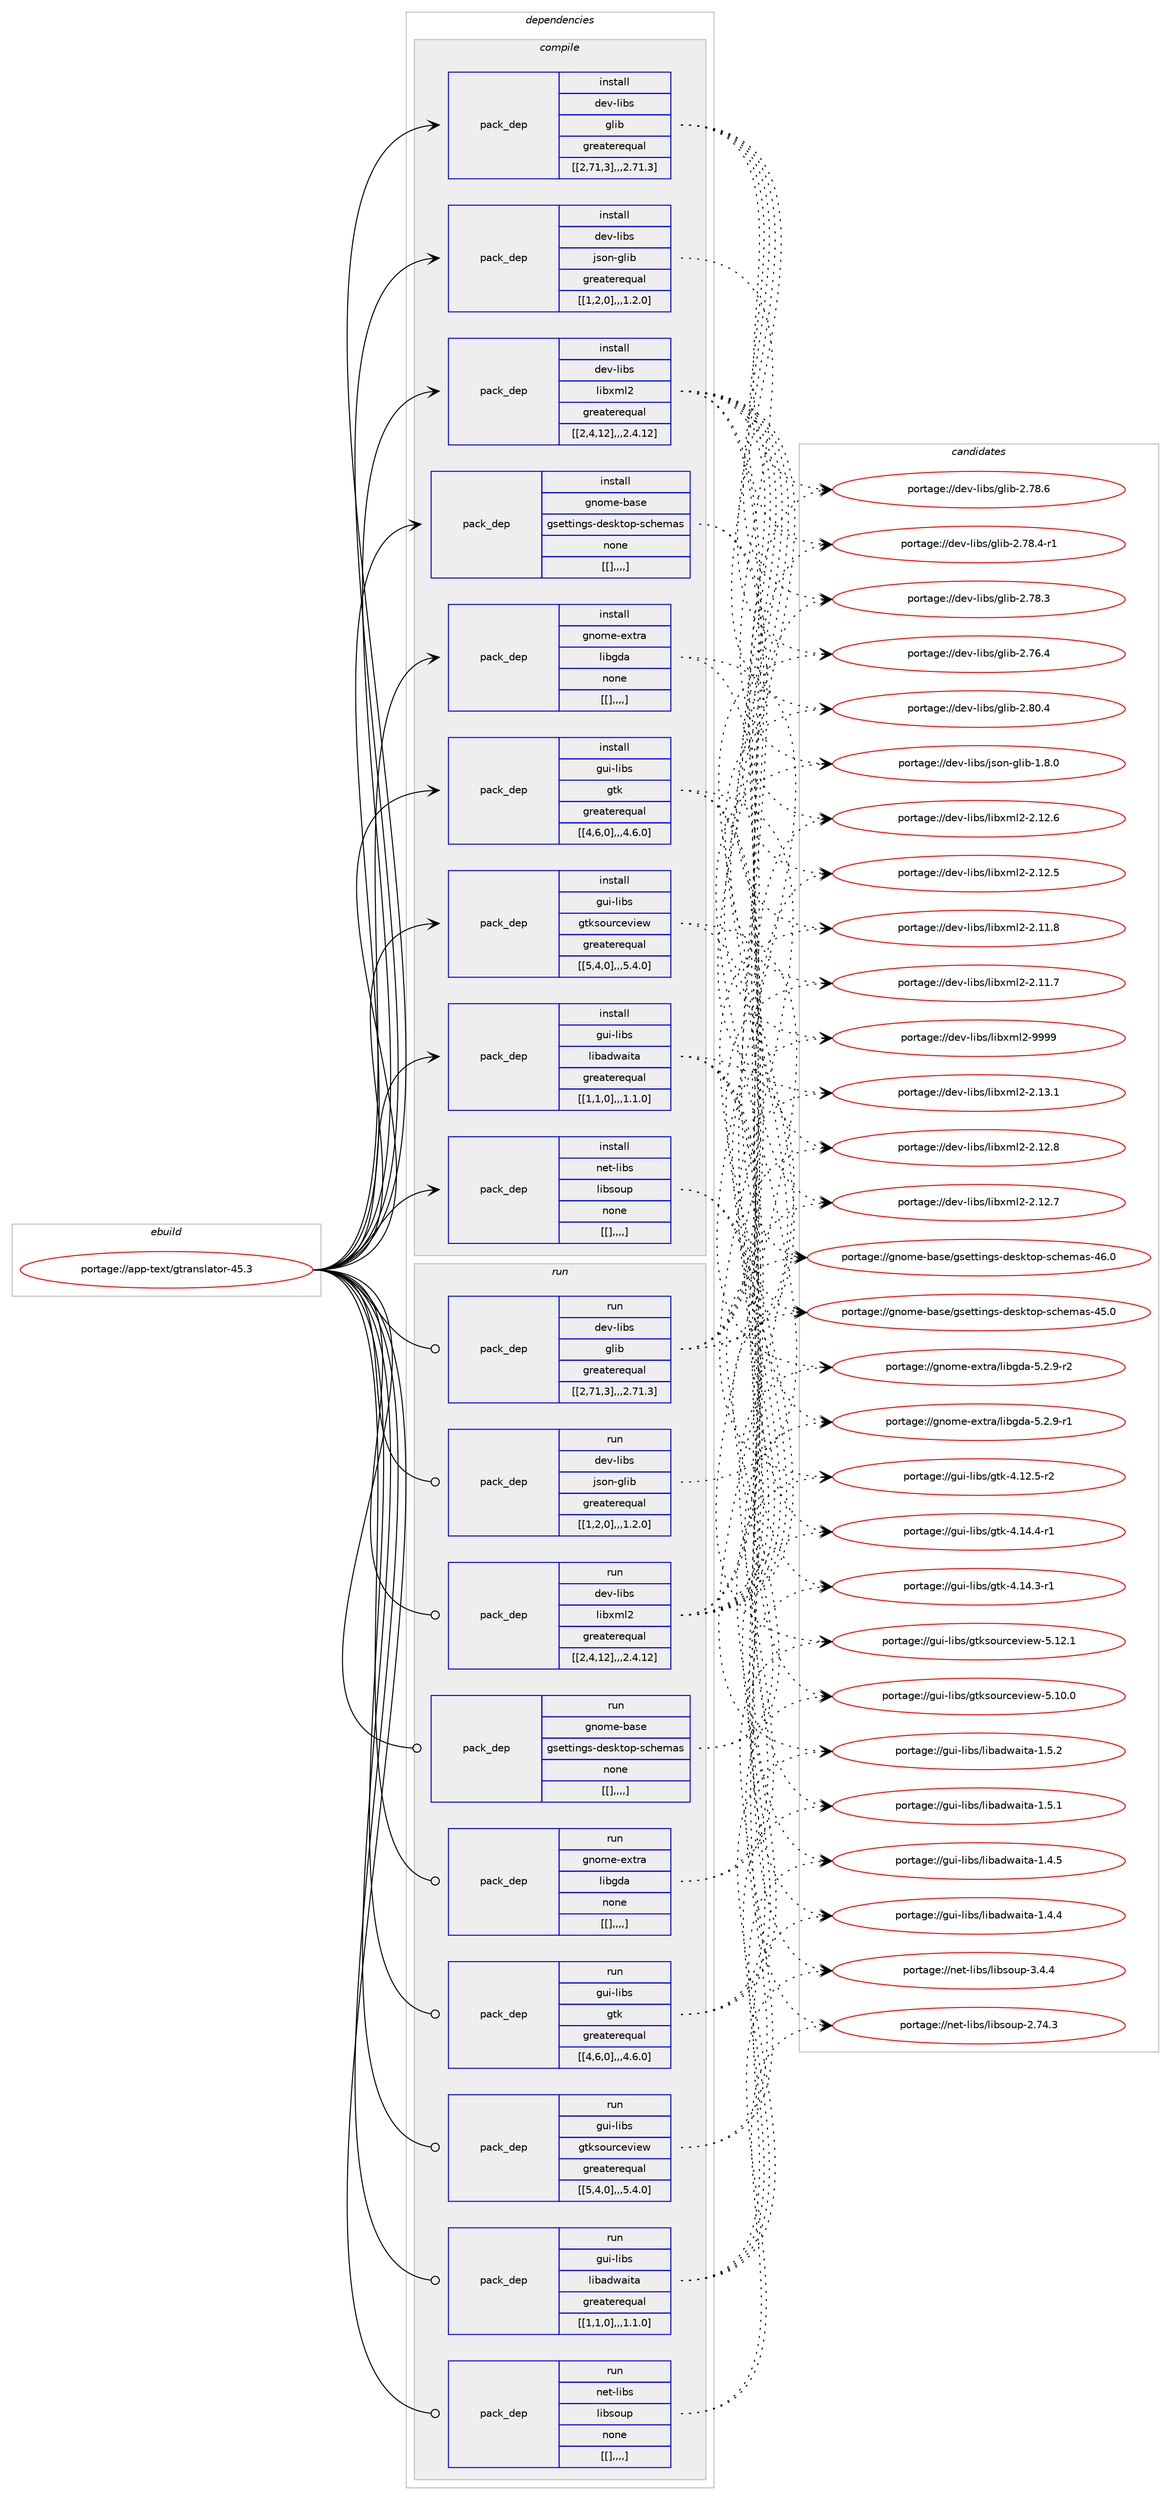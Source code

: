 digraph prolog {

# *************
# Graph options
# *************

newrank=true;
concentrate=true;
compound=true;
graph [rankdir=LR,fontname=Helvetica,fontsize=10,ranksep=1.5];#, ranksep=2.5, nodesep=0.2];
edge  [arrowhead=vee];
node  [fontname=Helvetica,fontsize=10];

# **********
# The ebuild
# **********

subgraph cluster_leftcol {
color=gray;
label=<<i>ebuild</i>>;
id [label="portage://app-text/gtranslator-45.3", color=red, width=4, href="../app-text/gtranslator-45.3.svg"];
}

# ****************
# The dependencies
# ****************

subgraph cluster_midcol {
color=gray;
label=<<i>dependencies</i>>;
subgraph cluster_compile {
fillcolor="#eeeeee";
style=filled;
label=<<i>compile</i>>;
subgraph pack40051 {
dependency55839 [label=<<TABLE BORDER="0" CELLBORDER="1" CELLSPACING="0" CELLPADDING="4" WIDTH="220"><TR><TD ROWSPAN="6" CELLPADDING="30">pack_dep</TD></TR><TR><TD WIDTH="110">install</TD></TR><TR><TD>dev-libs</TD></TR><TR><TD>glib</TD></TR><TR><TD>greaterequal</TD></TR><TR><TD>[[2,71,3],,,2.71.3]</TD></TR></TABLE>>, shape=none, color=blue];
}
id:e -> dependency55839:w [weight=20,style="solid",arrowhead="vee"];
subgraph pack40052 {
dependency55840 [label=<<TABLE BORDER="0" CELLBORDER="1" CELLSPACING="0" CELLPADDING="4" WIDTH="220"><TR><TD ROWSPAN="6" CELLPADDING="30">pack_dep</TD></TR><TR><TD WIDTH="110">install</TD></TR><TR><TD>dev-libs</TD></TR><TR><TD>json-glib</TD></TR><TR><TD>greaterequal</TD></TR><TR><TD>[[1,2,0],,,1.2.0]</TD></TR></TABLE>>, shape=none, color=blue];
}
id:e -> dependency55840:w [weight=20,style="solid",arrowhead="vee"];
subgraph pack40053 {
dependency55841 [label=<<TABLE BORDER="0" CELLBORDER="1" CELLSPACING="0" CELLPADDING="4" WIDTH="220"><TR><TD ROWSPAN="6" CELLPADDING="30">pack_dep</TD></TR><TR><TD WIDTH="110">install</TD></TR><TR><TD>dev-libs</TD></TR><TR><TD>libxml2</TD></TR><TR><TD>greaterequal</TD></TR><TR><TD>[[2,4,12],,,2.4.12]</TD></TR></TABLE>>, shape=none, color=blue];
}
id:e -> dependency55841:w [weight=20,style="solid",arrowhead="vee"];
subgraph pack40054 {
dependency55842 [label=<<TABLE BORDER="0" CELLBORDER="1" CELLSPACING="0" CELLPADDING="4" WIDTH="220"><TR><TD ROWSPAN="6" CELLPADDING="30">pack_dep</TD></TR><TR><TD WIDTH="110">install</TD></TR><TR><TD>gnome-base</TD></TR><TR><TD>gsettings-desktop-schemas</TD></TR><TR><TD>none</TD></TR><TR><TD>[[],,,,]</TD></TR></TABLE>>, shape=none, color=blue];
}
id:e -> dependency55842:w [weight=20,style="solid",arrowhead="vee"];
subgraph pack40055 {
dependency55843 [label=<<TABLE BORDER="0" CELLBORDER="1" CELLSPACING="0" CELLPADDING="4" WIDTH="220"><TR><TD ROWSPAN="6" CELLPADDING="30">pack_dep</TD></TR><TR><TD WIDTH="110">install</TD></TR><TR><TD>gnome-extra</TD></TR><TR><TD>libgda</TD></TR><TR><TD>none</TD></TR><TR><TD>[[],,,,]</TD></TR></TABLE>>, shape=none, color=blue];
}
id:e -> dependency55843:w [weight=20,style="solid",arrowhead="vee"];
subgraph pack40056 {
dependency55844 [label=<<TABLE BORDER="0" CELLBORDER="1" CELLSPACING="0" CELLPADDING="4" WIDTH="220"><TR><TD ROWSPAN="6" CELLPADDING="30">pack_dep</TD></TR><TR><TD WIDTH="110">install</TD></TR><TR><TD>gui-libs</TD></TR><TR><TD>gtk</TD></TR><TR><TD>greaterequal</TD></TR><TR><TD>[[4,6,0],,,4.6.0]</TD></TR></TABLE>>, shape=none, color=blue];
}
id:e -> dependency55844:w [weight=20,style="solid",arrowhead="vee"];
subgraph pack40057 {
dependency55845 [label=<<TABLE BORDER="0" CELLBORDER="1" CELLSPACING="0" CELLPADDING="4" WIDTH="220"><TR><TD ROWSPAN="6" CELLPADDING="30">pack_dep</TD></TR><TR><TD WIDTH="110">install</TD></TR><TR><TD>gui-libs</TD></TR><TR><TD>gtksourceview</TD></TR><TR><TD>greaterequal</TD></TR><TR><TD>[[5,4,0],,,5.4.0]</TD></TR></TABLE>>, shape=none, color=blue];
}
id:e -> dependency55845:w [weight=20,style="solid",arrowhead="vee"];
subgraph pack40058 {
dependency55846 [label=<<TABLE BORDER="0" CELLBORDER="1" CELLSPACING="0" CELLPADDING="4" WIDTH="220"><TR><TD ROWSPAN="6" CELLPADDING="30">pack_dep</TD></TR><TR><TD WIDTH="110">install</TD></TR><TR><TD>gui-libs</TD></TR><TR><TD>libadwaita</TD></TR><TR><TD>greaterequal</TD></TR><TR><TD>[[1,1,0],,,1.1.0]</TD></TR></TABLE>>, shape=none, color=blue];
}
id:e -> dependency55846:w [weight=20,style="solid",arrowhead="vee"];
subgraph pack40059 {
dependency55847 [label=<<TABLE BORDER="0" CELLBORDER="1" CELLSPACING="0" CELLPADDING="4" WIDTH="220"><TR><TD ROWSPAN="6" CELLPADDING="30">pack_dep</TD></TR><TR><TD WIDTH="110">install</TD></TR><TR><TD>net-libs</TD></TR><TR><TD>libsoup</TD></TR><TR><TD>none</TD></TR><TR><TD>[[],,,,]</TD></TR></TABLE>>, shape=none, color=blue];
}
id:e -> dependency55847:w [weight=20,style="solid",arrowhead="vee"];
}
subgraph cluster_compileandrun {
fillcolor="#eeeeee";
style=filled;
label=<<i>compile and run</i>>;
}
subgraph cluster_run {
fillcolor="#eeeeee";
style=filled;
label=<<i>run</i>>;
subgraph pack40060 {
dependency55848 [label=<<TABLE BORDER="0" CELLBORDER="1" CELLSPACING="0" CELLPADDING="4" WIDTH="220"><TR><TD ROWSPAN="6" CELLPADDING="30">pack_dep</TD></TR><TR><TD WIDTH="110">run</TD></TR><TR><TD>dev-libs</TD></TR><TR><TD>glib</TD></TR><TR><TD>greaterequal</TD></TR><TR><TD>[[2,71,3],,,2.71.3]</TD></TR></TABLE>>, shape=none, color=blue];
}
id:e -> dependency55848:w [weight=20,style="solid",arrowhead="odot"];
subgraph pack40061 {
dependency55849 [label=<<TABLE BORDER="0" CELLBORDER="1" CELLSPACING="0" CELLPADDING="4" WIDTH="220"><TR><TD ROWSPAN="6" CELLPADDING="30">pack_dep</TD></TR><TR><TD WIDTH="110">run</TD></TR><TR><TD>dev-libs</TD></TR><TR><TD>json-glib</TD></TR><TR><TD>greaterequal</TD></TR><TR><TD>[[1,2,0],,,1.2.0]</TD></TR></TABLE>>, shape=none, color=blue];
}
id:e -> dependency55849:w [weight=20,style="solid",arrowhead="odot"];
subgraph pack40062 {
dependency55850 [label=<<TABLE BORDER="0" CELLBORDER="1" CELLSPACING="0" CELLPADDING="4" WIDTH="220"><TR><TD ROWSPAN="6" CELLPADDING="30">pack_dep</TD></TR><TR><TD WIDTH="110">run</TD></TR><TR><TD>dev-libs</TD></TR><TR><TD>libxml2</TD></TR><TR><TD>greaterequal</TD></TR><TR><TD>[[2,4,12],,,2.4.12]</TD></TR></TABLE>>, shape=none, color=blue];
}
id:e -> dependency55850:w [weight=20,style="solid",arrowhead="odot"];
subgraph pack40063 {
dependency55851 [label=<<TABLE BORDER="0" CELLBORDER="1" CELLSPACING="0" CELLPADDING="4" WIDTH="220"><TR><TD ROWSPAN="6" CELLPADDING="30">pack_dep</TD></TR><TR><TD WIDTH="110">run</TD></TR><TR><TD>gnome-base</TD></TR><TR><TD>gsettings-desktop-schemas</TD></TR><TR><TD>none</TD></TR><TR><TD>[[],,,,]</TD></TR></TABLE>>, shape=none, color=blue];
}
id:e -> dependency55851:w [weight=20,style="solid",arrowhead="odot"];
subgraph pack40064 {
dependency55852 [label=<<TABLE BORDER="0" CELLBORDER="1" CELLSPACING="0" CELLPADDING="4" WIDTH="220"><TR><TD ROWSPAN="6" CELLPADDING="30">pack_dep</TD></TR><TR><TD WIDTH="110">run</TD></TR><TR><TD>gnome-extra</TD></TR><TR><TD>libgda</TD></TR><TR><TD>none</TD></TR><TR><TD>[[],,,,]</TD></TR></TABLE>>, shape=none, color=blue];
}
id:e -> dependency55852:w [weight=20,style="solid",arrowhead="odot"];
subgraph pack40065 {
dependency55853 [label=<<TABLE BORDER="0" CELLBORDER="1" CELLSPACING="0" CELLPADDING="4" WIDTH="220"><TR><TD ROWSPAN="6" CELLPADDING="30">pack_dep</TD></TR><TR><TD WIDTH="110">run</TD></TR><TR><TD>gui-libs</TD></TR><TR><TD>gtk</TD></TR><TR><TD>greaterequal</TD></TR><TR><TD>[[4,6,0],,,4.6.0]</TD></TR></TABLE>>, shape=none, color=blue];
}
id:e -> dependency55853:w [weight=20,style="solid",arrowhead="odot"];
subgraph pack40066 {
dependency55854 [label=<<TABLE BORDER="0" CELLBORDER="1" CELLSPACING="0" CELLPADDING="4" WIDTH="220"><TR><TD ROWSPAN="6" CELLPADDING="30">pack_dep</TD></TR><TR><TD WIDTH="110">run</TD></TR><TR><TD>gui-libs</TD></TR><TR><TD>gtksourceview</TD></TR><TR><TD>greaterequal</TD></TR><TR><TD>[[5,4,0],,,5.4.0]</TD></TR></TABLE>>, shape=none, color=blue];
}
id:e -> dependency55854:w [weight=20,style="solid",arrowhead="odot"];
subgraph pack40067 {
dependency55855 [label=<<TABLE BORDER="0" CELLBORDER="1" CELLSPACING="0" CELLPADDING="4" WIDTH="220"><TR><TD ROWSPAN="6" CELLPADDING="30">pack_dep</TD></TR><TR><TD WIDTH="110">run</TD></TR><TR><TD>gui-libs</TD></TR><TR><TD>libadwaita</TD></TR><TR><TD>greaterequal</TD></TR><TR><TD>[[1,1,0],,,1.1.0]</TD></TR></TABLE>>, shape=none, color=blue];
}
id:e -> dependency55855:w [weight=20,style="solid",arrowhead="odot"];
subgraph pack40068 {
dependency55856 [label=<<TABLE BORDER="0" CELLBORDER="1" CELLSPACING="0" CELLPADDING="4" WIDTH="220"><TR><TD ROWSPAN="6" CELLPADDING="30">pack_dep</TD></TR><TR><TD WIDTH="110">run</TD></TR><TR><TD>net-libs</TD></TR><TR><TD>libsoup</TD></TR><TR><TD>none</TD></TR><TR><TD>[[],,,,]</TD></TR></TABLE>>, shape=none, color=blue];
}
id:e -> dependency55856:w [weight=20,style="solid",arrowhead="odot"];
}
}

# **************
# The candidates
# **************

subgraph cluster_choices {
rank=same;
color=gray;
label=<<i>candidates</i>>;

subgraph choice40051 {
color=black;
nodesep=1;
choice1001011184510810598115471031081059845504656484652 [label="portage://dev-libs/glib-2.80.4", color=red, width=4,href="../dev-libs/glib-2.80.4.svg"];
choice1001011184510810598115471031081059845504655564654 [label="portage://dev-libs/glib-2.78.6", color=red, width=4,href="../dev-libs/glib-2.78.6.svg"];
choice10010111845108105981154710310810598455046555646524511449 [label="portage://dev-libs/glib-2.78.4-r1", color=red, width=4,href="../dev-libs/glib-2.78.4-r1.svg"];
choice1001011184510810598115471031081059845504655564651 [label="portage://dev-libs/glib-2.78.3", color=red, width=4,href="../dev-libs/glib-2.78.3.svg"];
choice1001011184510810598115471031081059845504655544652 [label="portage://dev-libs/glib-2.76.4", color=red, width=4,href="../dev-libs/glib-2.76.4.svg"];
dependency55839:e -> choice1001011184510810598115471031081059845504656484652:w [style=dotted,weight="100"];
dependency55839:e -> choice1001011184510810598115471031081059845504655564654:w [style=dotted,weight="100"];
dependency55839:e -> choice10010111845108105981154710310810598455046555646524511449:w [style=dotted,weight="100"];
dependency55839:e -> choice1001011184510810598115471031081059845504655564651:w [style=dotted,weight="100"];
dependency55839:e -> choice1001011184510810598115471031081059845504655544652:w [style=dotted,weight="100"];
}
subgraph choice40052 {
color=black;
nodesep=1;
choice1001011184510810598115471061151111104510310810598454946564648 [label="portage://dev-libs/json-glib-1.8.0", color=red, width=4,href="../dev-libs/json-glib-1.8.0.svg"];
dependency55840:e -> choice1001011184510810598115471061151111104510310810598454946564648:w [style=dotted,weight="100"];
}
subgraph choice40053 {
color=black;
nodesep=1;
choice10010111845108105981154710810598120109108504557575757 [label="portage://dev-libs/libxml2-9999", color=red, width=4,href="../dev-libs/libxml2-9999.svg"];
choice100101118451081059811547108105981201091085045504649514649 [label="portage://dev-libs/libxml2-2.13.1", color=red, width=4,href="../dev-libs/libxml2-2.13.1.svg"];
choice100101118451081059811547108105981201091085045504649504656 [label="portage://dev-libs/libxml2-2.12.8", color=red, width=4,href="../dev-libs/libxml2-2.12.8.svg"];
choice100101118451081059811547108105981201091085045504649504655 [label="portage://dev-libs/libxml2-2.12.7", color=red, width=4,href="../dev-libs/libxml2-2.12.7.svg"];
choice100101118451081059811547108105981201091085045504649504654 [label="portage://dev-libs/libxml2-2.12.6", color=red, width=4,href="../dev-libs/libxml2-2.12.6.svg"];
choice100101118451081059811547108105981201091085045504649504653 [label="portage://dev-libs/libxml2-2.12.5", color=red, width=4,href="../dev-libs/libxml2-2.12.5.svg"];
choice100101118451081059811547108105981201091085045504649494656 [label="portage://dev-libs/libxml2-2.11.8", color=red, width=4,href="../dev-libs/libxml2-2.11.8.svg"];
choice100101118451081059811547108105981201091085045504649494655 [label="portage://dev-libs/libxml2-2.11.7", color=red, width=4,href="../dev-libs/libxml2-2.11.7.svg"];
dependency55841:e -> choice10010111845108105981154710810598120109108504557575757:w [style=dotted,weight="100"];
dependency55841:e -> choice100101118451081059811547108105981201091085045504649514649:w [style=dotted,weight="100"];
dependency55841:e -> choice100101118451081059811547108105981201091085045504649504656:w [style=dotted,weight="100"];
dependency55841:e -> choice100101118451081059811547108105981201091085045504649504655:w [style=dotted,weight="100"];
dependency55841:e -> choice100101118451081059811547108105981201091085045504649504654:w [style=dotted,weight="100"];
dependency55841:e -> choice100101118451081059811547108105981201091085045504649504653:w [style=dotted,weight="100"];
dependency55841:e -> choice100101118451081059811547108105981201091085045504649494656:w [style=dotted,weight="100"];
dependency55841:e -> choice100101118451081059811547108105981201091085045504649494655:w [style=dotted,weight="100"];
}
subgraph choice40054 {
color=black;
nodesep=1;
choice10311011110910145989711510147103115101116116105110103115451001011151071161111124511599104101109971154552544648 [label="portage://gnome-base/gsettings-desktop-schemas-46.0", color=red, width=4,href="../gnome-base/gsettings-desktop-schemas-46.0.svg"];
choice10311011110910145989711510147103115101116116105110103115451001011151071161111124511599104101109971154552534648 [label="portage://gnome-base/gsettings-desktop-schemas-45.0", color=red, width=4,href="../gnome-base/gsettings-desktop-schemas-45.0.svg"];
dependency55842:e -> choice10311011110910145989711510147103115101116116105110103115451001011151071161111124511599104101109971154552544648:w [style=dotted,weight="100"];
dependency55842:e -> choice10311011110910145989711510147103115101116116105110103115451001011151071161111124511599104101109971154552534648:w [style=dotted,weight="100"];
}
subgraph choice40055 {
color=black;
nodesep=1;
choice10311011110910145101120116114974710810598103100974553465046574511450 [label="portage://gnome-extra/libgda-5.2.9-r2", color=red, width=4,href="../gnome-extra/libgda-5.2.9-r2.svg"];
choice10311011110910145101120116114974710810598103100974553465046574511449 [label="portage://gnome-extra/libgda-5.2.9-r1", color=red, width=4,href="../gnome-extra/libgda-5.2.9-r1.svg"];
dependency55843:e -> choice10311011110910145101120116114974710810598103100974553465046574511450:w [style=dotted,weight="100"];
dependency55843:e -> choice10311011110910145101120116114974710810598103100974553465046574511449:w [style=dotted,weight="100"];
}
subgraph choice40056 {
color=black;
nodesep=1;
choice103117105451081059811547103116107455246495246524511449 [label="portage://gui-libs/gtk-4.14.4-r1", color=red, width=4,href="../gui-libs/gtk-4.14.4-r1.svg"];
choice103117105451081059811547103116107455246495246514511449 [label="portage://gui-libs/gtk-4.14.3-r1", color=red, width=4,href="../gui-libs/gtk-4.14.3-r1.svg"];
choice103117105451081059811547103116107455246495046534511450 [label="portage://gui-libs/gtk-4.12.5-r2", color=red, width=4,href="../gui-libs/gtk-4.12.5-r2.svg"];
dependency55844:e -> choice103117105451081059811547103116107455246495246524511449:w [style=dotted,weight="100"];
dependency55844:e -> choice103117105451081059811547103116107455246495246514511449:w [style=dotted,weight="100"];
dependency55844:e -> choice103117105451081059811547103116107455246495046534511450:w [style=dotted,weight="100"];
}
subgraph choice40057 {
color=black;
nodesep=1;
choice1031171054510810598115471031161071151111171149910111810510111945534649504649 [label="portage://gui-libs/gtksourceview-5.12.1", color=red, width=4,href="../gui-libs/gtksourceview-5.12.1.svg"];
choice1031171054510810598115471031161071151111171149910111810510111945534649484648 [label="portage://gui-libs/gtksourceview-5.10.0", color=red, width=4,href="../gui-libs/gtksourceview-5.10.0.svg"];
dependency55845:e -> choice1031171054510810598115471031161071151111171149910111810510111945534649504649:w [style=dotted,weight="100"];
dependency55845:e -> choice1031171054510810598115471031161071151111171149910111810510111945534649484648:w [style=dotted,weight="100"];
}
subgraph choice40058 {
color=black;
nodesep=1;
choice10311710545108105981154710810598971001199710511697454946534650 [label="portage://gui-libs/libadwaita-1.5.2", color=red, width=4,href="../gui-libs/libadwaita-1.5.2.svg"];
choice10311710545108105981154710810598971001199710511697454946534649 [label="portage://gui-libs/libadwaita-1.5.1", color=red, width=4,href="../gui-libs/libadwaita-1.5.1.svg"];
choice10311710545108105981154710810598971001199710511697454946524653 [label="portage://gui-libs/libadwaita-1.4.5", color=red, width=4,href="../gui-libs/libadwaita-1.4.5.svg"];
choice10311710545108105981154710810598971001199710511697454946524652 [label="portage://gui-libs/libadwaita-1.4.4", color=red, width=4,href="../gui-libs/libadwaita-1.4.4.svg"];
dependency55846:e -> choice10311710545108105981154710810598971001199710511697454946534650:w [style=dotted,weight="100"];
dependency55846:e -> choice10311710545108105981154710810598971001199710511697454946534649:w [style=dotted,weight="100"];
dependency55846:e -> choice10311710545108105981154710810598971001199710511697454946524653:w [style=dotted,weight="100"];
dependency55846:e -> choice10311710545108105981154710810598971001199710511697454946524652:w [style=dotted,weight="100"];
}
subgraph choice40059 {
color=black;
nodesep=1;
choice11010111645108105981154710810598115111117112455146524652 [label="portage://net-libs/libsoup-3.4.4", color=red, width=4,href="../net-libs/libsoup-3.4.4.svg"];
choice1101011164510810598115471081059811511111711245504655524651 [label="portage://net-libs/libsoup-2.74.3", color=red, width=4,href="../net-libs/libsoup-2.74.3.svg"];
dependency55847:e -> choice11010111645108105981154710810598115111117112455146524652:w [style=dotted,weight="100"];
dependency55847:e -> choice1101011164510810598115471081059811511111711245504655524651:w [style=dotted,weight="100"];
}
subgraph choice40060 {
color=black;
nodesep=1;
choice1001011184510810598115471031081059845504656484652 [label="portage://dev-libs/glib-2.80.4", color=red, width=4,href="../dev-libs/glib-2.80.4.svg"];
choice1001011184510810598115471031081059845504655564654 [label="portage://dev-libs/glib-2.78.6", color=red, width=4,href="../dev-libs/glib-2.78.6.svg"];
choice10010111845108105981154710310810598455046555646524511449 [label="portage://dev-libs/glib-2.78.4-r1", color=red, width=4,href="../dev-libs/glib-2.78.4-r1.svg"];
choice1001011184510810598115471031081059845504655564651 [label="portage://dev-libs/glib-2.78.3", color=red, width=4,href="../dev-libs/glib-2.78.3.svg"];
choice1001011184510810598115471031081059845504655544652 [label="portage://dev-libs/glib-2.76.4", color=red, width=4,href="../dev-libs/glib-2.76.4.svg"];
dependency55848:e -> choice1001011184510810598115471031081059845504656484652:w [style=dotted,weight="100"];
dependency55848:e -> choice1001011184510810598115471031081059845504655564654:w [style=dotted,weight="100"];
dependency55848:e -> choice10010111845108105981154710310810598455046555646524511449:w [style=dotted,weight="100"];
dependency55848:e -> choice1001011184510810598115471031081059845504655564651:w [style=dotted,weight="100"];
dependency55848:e -> choice1001011184510810598115471031081059845504655544652:w [style=dotted,weight="100"];
}
subgraph choice40061 {
color=black;
nodesep=1;
choice1001011184510810598115471061151111104510310810598454946564648 [label="portage://dev-libs/json-glib-1.8.0", color=red, width=4,href="../dev-libs/json-glib-1.8.0.svg"];
dependency55849:e -> choice1001011184510810598115471061151111104510310810598454946564648:w [style=dotted,weight="100"];
}
subgraph choice40062 {
color=black;
nodesep=1;
choice10010111845108105981154710810598120109108504557575757 [label="portage://dev-libs/libxml2-9999", color=red, width=4,href="../dev-libs/libxml2-9999.svg"];
choice100101118451081059811547108105981201091085045504649514649 [label="portage://dev-libs/libxml2-2.13.1", color=red, width=4,href="../dev-libs/libxml2-2.13.1.svg"];
choice100101118451081059811547108105981201091085045504649504656 [label="portage://dev-libs/libxml2-2.12.8", color=red, width=4,href="../dev-libs/libxml2-2.12.8.svg"];
choice100101118451081059811547108105981201091085045504649504655 [label="portage://dev-libs/libxml2-2.12.7", color=red, width=4,href="../dev-libs/libxml2-2.12.7.svg"];
choice100101118451081059811547108105981201091085045504649504654 [label="portage://dev-libs/libxml2-2.12.6", color=red, width=4,href="../dev-libs/libxml2-2.12.6.svg"];
choice100101118451081059811547108105981201091085045504649504653 [label="portage://dev-libs/libxml2-2.12.5", color=red, width=4,href="../dev-libs/libxml2-2.12.5.svg"];
choice100101118451081059811547108105981201091085045504649494656 [label="portage://dev-libs/libxml2-2.11.8", color=red, width=4,href="../dev-libs/libxml2-2.11.8.svg"];
choice100101118451081059811547108105981201091085045504649494655 [label="portage://dev-libs/libxml2-2.11.7", color=red, width=4,href="../dev-libs/libxml2-2.11.7.svg"];
dependency55850:e -> choice10010111845108105981154710810598120109108504557575757:w [style=dotted,weight="100"];
dependency55850:e -> choice100101118451081059811547108105981201091085045504649514649:w [style=dotted,weight="100"];
dependency55850:e -> choice100101118451081059811547108105981201091085045504649504656:w [style=dotted,weight="100"];
dependency55850:e -> choice100101118451081059811547108105981201091085045504649504655:w [style=dotted,weight="100"];
dependency55850:e -> choice100101118451081059811547108105981201091085045504649504654:w [style=dotted,weight="100"];
dependency55850:e -> choice100101118451081059811547108105981201091085045504649504653:w [style=dotted,weight="100"];
dependency55850:e -> choice100101118451081059811547108105981201091085045504649494656:w [style=dotted,weight="100"];
dependency55850:e -> choice100101118451081059811547108105981201091085045504649494655:w [style=dotted,weight="100"];
}
subgraph choice40063 {
color=black;
nodesep=1;
choice10311011110910145989711510147103115101116116105110103115451001011151071161111124511599104101109971154552544648 [label="portage://gnome-base/gsettings-desktop-schemas-46.0", color=red, width=4,href="../gnome-base/gsettings-desktop-schemas-46.0.svg"];
choice10311011110910145989711510147103115101116116105110103115451001011151071161111124511599104101109971154552534648 [label="portage://gnome-base/gsettings-desktop-schemas-45.0", color=red, width=4,href="../gnome-base/gsettings-desktop-schemas-45.0.svg"];
dependency55851:e -> choice10311011110910145989711510147103115101116116105110103115451001011151071161111124511599104101109971154552544648:w [style=dotted,weight="100"];
dependency55851:e -> choice10311011110910145989711510147103115101116116105110103115451001011151071161111124511599104101109971154552534648:w [style=dotted,weight="100"];
}
subgraph choice40064 {
color=black;
nodesep=1;
choice10311011110910145101120116114974710810598103100974553465046574511450 [label="portage://gnome-extra/libgda-5.2.9-r2", color=red, width=4,href="../gnome-extra/libgda-5.2.9-r2.svg"];
choice10311011110910145101120116114974710810598103100974553465046574511449 [label="portage://gnome-extra/libgda-5.2.9-r1", color=red, width=4,href="../gnome-extra/libgda-5.2.9-r1.svg"];
dependency55852:e -> choice10311011110910145101120116114974710810598103100974553465046574511450:w [style=dotted,weight="100"];
dependency55852:e -> choice10311011110910145101120116114974710810598103100974553465046574511449:w [style=dotted,weight="100"];
}
subgraph choice40065 {
color=black;
nodesep=1;
choice103117105451081059811547103116107455246495246524511449 [label="portage://gui-libs/gtk-4.14.4-r1", color=red, width=4,href="../gui-libs/gtk-4.14.4-r1.svg"];
choice103117105451081059811547103116107455246495246514511449 [label="portage://gui-libs/gtk-4.14.3-r1", color=red, width=4,href="../gui-libs/gtk-4.14.3-r1.svg"];
choice103117105451081059811547103116107455246495046534511450 [label="portage://gui-libs/gtk-4.12.5-r2", color=red, width=4,href="../gui-libs/gtk-4.12.5-r2.svg"];
dependency55853:e -> choice103117105451081059811547103116107455246495246524511449:w [style=dotted,weight="100"];
dependency55853:e -> choice103117105451081059811547103116107455246495246514511449:w [style=dotted,weight="100"];
dependency55853:e -> choice103117105451081059811547103116107455246495046534511450:w [style=dotted,weight="100"];
}
subgraph choice40066 {
color=black;
nodesep=1;
choice1031171054510810598115471031161071151111171149910111810510111945534649504649 [label="portage://gui-libs/gtksourceview-5.12.1", color=red, width=4,href="../gui-libs/gtksourceview-5.12.1.svg"];
choice1031171054510810598115471031161071151111171149910111810510111945534649484648 [label="portage://gui-libs/gtksourceview-5.10.0", color=red, width=4,href="../gui-libs/gtksourceview-5.10.0.svg"];
dependency55854:e -> choice1031171054510810598115471031161071151111171149910111810510111945534649504649:w [style=dotted,weight="100"];
dependency55854:e -> choice1031171054510810598115471031161071151111171149910111810510111945534649484648:w [style=dotted,weight="100"];
}
subgraph choice40067 {
color=black;
nodesep=1;
choice10311710545108105981154710810598971001199710511697454946534650 [label="portage://gui-libs/libadwaita-1.5.2", color=red, width=4,href="../gui-libs/libadwaita-1.5.2.svg"];
choice10311710545108105981154710810598971001199710511697454946534649 [label="portage://gui-libs/libadwaita-1.5.1", color=red, width=4,href="../gui-libs/libadwaita-1.5.1.svg"];
choice10311710545108105981154710810598971001199710511697454946524653 [label="portage://gui-libs/libadwaita-1.4.5", color=red, width=4,href="../gui-libs/libadwaita-1.4.5.svg"];
choice10311710545108105981154710810598971001199710511697454946524652 [label="portage://gui-libs/libadwaita-1.4.4", color=red, width=4,href="../gui-libs/libadwaita-1.4.4.svg"];
dependency55855:e -> choice10311710545108105981154710810598971001199710511697454946534650:w [style=dotted,weight="100"];
dependency55855:e -> choice10311710545108105981154710810598971001199710511697454946534649:w [style=dotted,weight="100"];
dependency55855:e -> choice10311710545108105981154710810598971001199710511697454946524653:w [style=dotted,weight="100"];
dependency55855:e -> choice10311710545108105981154710810598971001199710511697454946524652:w [style=dotted,weight="100"];
}
subgraph choice40068 {
color=black;
nodesep=1;
choice11010111645108105981154710810598115111117112455146524652 [label="portage://net-libs/libsoup-3.4.4", color=red, width=4,href="../net-libs/libsoup-3.4.4.svg"];
choice1101011164510810598115471081059811511111711245504655524651 [label="portage://net-libs/libsoup-2.74.3", color=red, width=4,href="../net-libs/libsoup-2.74.3.svg"];
dependency55856:e -> choice11010111645108105981154710810598115111117112455146524652:w [style=dotted,weight="100"];
dependency55856:e -> choice1101011164510810598115471081059811511111711245504655524651:w [style=dotted,weight="100"];
}
}

}
